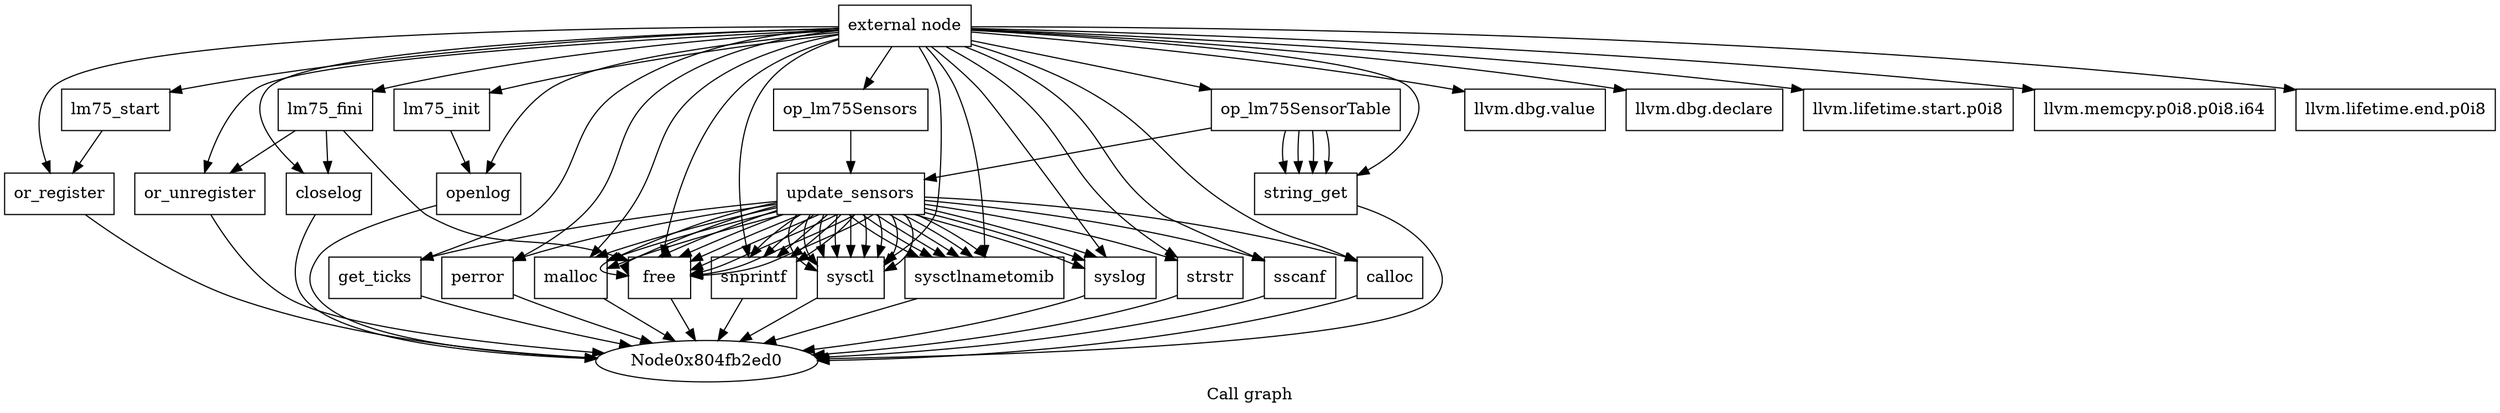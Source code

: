 digraph "Call graph" {
	label="Call graph";

	Node0x804fb2ea0 [shape=record,label="{external node}"];
	Node0x804fb2ea0 -> Node0x804fb2f30;
	Node0x804fb2ea0 -> Node0x804fb2ff0;
	Node0x804fb2ea0 -> Node0x804fb3170;
	Node0x804fb2ea0 -> Node0x804fb31d0;
	Node0x804fb2ea0 -> Node0x804fb3050;
	Node0x804fb2ea0 -> Node0x804fb3230;
	Node0x804fb2ea0 -> Node0x804fb30b0;
	Node0x804fb2ea0 -> Node0x804fb3110;
	Node0x804fb2ea0 -> Node0x804fb2f90;
	Node0x804fb2ea0 -> Node0x804fb3290;
	Node0x804fb2ea0 -> Node0x804fb3710;
	Node0x804fb2ea0 -> Node0x804fb3770;
	Node0x804fb2ea0 -> Node0x804fb3350;
	Node0x804fb2ea0 -> Node0x804fb33b0;
	Node0x804fb2ea0 -> Node0x804fb3410;
	Node0x804fb2ea0 -> Node0x804fb3470;
	Node0x804fb2ea0 -> Node0x804fb37d0;
	Node0x804fb2ea0 -> Node0x804fb34d0;
	Node0x804fb2ea0 -> Node0x804fb3830;
	Node0x804fb2ea0 -> Node0x804fb3530;
	Node0x804fb2ea0 -> Node0x804fb3590;
	Node0x804fb2ea0 -> Node0x804fb35f0;
	Node0x804fb2ea0 -> Node0x804fb3650;
	Node0x804fb2ea0 -> Node0x804fb36b0;
	Node0x804fb2ea0 -> Node0x804fb3890;
	Node0x804fb2ea0 -> Node0x804fb38f0;
	Node0x804fb2f30 [shape=record,label="{lm75_init}"];
	Node0x804fb2f30 -> Node0x804fb2f90;
	Node0x804fb2ff0 [shape=record,label="{lm75_fini}"];
	Node0x804fb2ff0 -> Node0x804fb3050;
	Node0x804fb2ff0 -> Node0x804fb30b0;
	Node0x804fb2ff0 -> Node0x804fb3110;
	Node0x804fb3170 [shape=record,label="{lm75_start}"];
	Node0x804fb3170 -> Node0x804fb31d0;
	Node0x804fb31d0 [shape=record,label="{or_register}"];
	Node0x804fb31d0 -> Node0x804fb2ed0;
	Node0x804fb3050 [shape=record,label="{or_unregister}"];
	Node0x804fb3050 -> Node0x804fb2ed0;
	Node0x804fb3230 [shape=record,label="{llvm.dbg.value}"];
	Node0x804fb30b0 [shape=record,label="{free}"];
	Node0x804fb30b0 -> Node0x804fb2ed0;
	Node0x804fb3110 [shape=record,label="{closelog}"];
	Node0x804fb3110 -> Node0x804fb2ed0;
	Node0x804fb2f90 [shape=record,label="{openlog}"];
	Node0x804fb2f90 -> Node0x804fb2ed0;
	Node0x804fb3290 [shape=record,label="{op_lm75Sensors}"];
	Node0x804fb3290 -> Node0x804fb32f0;
	Node0x804fb32f0 [shape=record,label="{update_sensors}"];
	Node0x804fb32f0 -> Node0x804fb3350;
	Node0x804fb32f0 -> Node0x804fb30b0;
	Node0x804fb32f0 -> Node0x804fb33b0;
	Node0x804fb32f0 -> Node0x804fb3410;
	Node0x804fb32f0 -> Node0x804fb3470;
	Node0x804fb32f0 -> Node0x804fb34d0;
	Node0x804fb32f0 -> Node0x804fb30b0;
	Node0x804fb32f0 -> Node0x804fb3410;
	Node0x804fb32f0 -> Node0x804fb3530;
	Node0x804fb32f0 -> Node0x804fb30b0;
	Node0x804fb32f0 -> Node0x804fb34d0;
	Node0x804fb32f0 -> Node0x804fb30b0;
	Node0x804fb32f0 -> Node0x804fb30b0;
	Node0x804fb32f0 -> Node0x804fb30b0;
	Node0x804fb32f0 -> Node0x804fb3410;
	Node0x804fb32f0 -> Node0x804fb3530;
	Node0x804fb32f0 -> Node0x804fb30b0;
	Node0x804fb32f0 -> Node0x804fb30b0;
	Node0x804fb32f0 -> Node0x804fb34d0;
	Node0x804fb32f0 -> Node0x804fb3590;
	Node0x804fb32f0 -> Node0x804fb35f0;
	Node0x804fb32f0 -> Node0x804fb3650;
	Node0x804fb32f0 -> Node0x804fb33b0;
	Node0x804fb32f0 -> Node0x804fb34d0;
	Node0x804fb32f0 -> Node0x804fb36b0;
	Node0x804fb32f0 -> Node0x804fb3530;
	Node0x804fb32f0 -> Node0x804fb3650;
	Node0x804fb32f0 -> Node0x804fb33b0;
	Node0x804fb32f0 -> Node0x804fb34d0;
	Node0x804fb32f0 -> Node0x804fb3650;
	Node0x804fb32f0 -> Node0x804fb33b0;
	Node0x804fb32f0 -> Node0x804fb34d0;
	Node0x804fb32f0 -> Node0x804fb3650;
	Node0x804fb32f0 -> Node0x804fb33b0;
	Node0x804fb32f0 -> Node0x804fb34d0;
	Node0x804fb32f0 -> Node0x804fb3650;
	Node0x804fb32f0 -> Node0x804fb33b0;
	Node0x804fb32f0 -> Node0x804fb34d0;
	Node0x804fb32f0 -> Node0x804fb30b0;
	Node0x804fb32f0 -> Node0x804fb34d0;
	Node0x804fb3710 [shape=record,label="{llvm.dbg.declare}"];
	Node0x804fb3770 [shape=record,label="{llvm.lifetime.start.p0i8}"];
	Node0x804fb3350 [shape=record,label="{get_ticks}"];
	Node0x804fb3350 -> Node0x804fb2ed0;
	Node0x804fb33b0 [shape=record,label="{sysctlnametomib}"];
	Node0x804fb33b0 -> Node0x804fb2ed0;
	Node0x804fb3410 [shape=record,label="{malloc}"];
	Node0x804fb3410 -> Node0x804fb2ed0;
	Node0x804fb3470 [shape=record,label="{perror}"];
	Node0x804fb3470 -> Node0x804fb2ed0;
	Node0x804fb37d0 [shape=record,label="{llvm.memcpy.p0i8.p0i8.i64}"];
	Node0x804fb34d0 [shape=record,label="{sysctl}"];
	Node0x804fb34d0 -> Node0x804fb2ed0;
	Node0x804fb3830 [shape=record,label="{llvm.lifetime.end.p0i8}"];
	Node0x804fb3530 [shape=record,label="{syslog}"];
	Node0x804fb3530 -> Node0x804fb2ed0;
	Node0x804fb3590 [shape=record,label="{strstr}"];
	Node0x804fb3590 -> Node0x804fb2ed0;
	Node0x804fb35f0 [shape=record,label="{sscanf}"];
	Node0x804fb35f0 -> Node0x804fb2ed0;
	Node0x804fb3650 [shape=record,label="{snprintf}"];
	Node0x804fb3650 -> Node0x804fb2ed0;
	Node0x804fb36b0 [shape=record,label="{calloc}"];
	Node0x804fb36b0 -> Node0x804fb2ed0;
	Node0x804fb3890 [shape=record,label="{op_lm75SensorTable}"];
	Node0x804fb3890 -> Node0x804fb32f0;
	Node0x804fb3890 -> Node0x804fb38f0;
	Node0x804fb3890 -> Node0x804fb38f0;
	Node0x804fb3890 -> Node0x804fb38f0;
	Node0x804fb3890 -> Node0x804fb38f0;
	Node0x804fb38f0 [shape=record,label="{string_get}"];
	Node0x804fb38f0 -> Node0x804fb2ed0;
}
